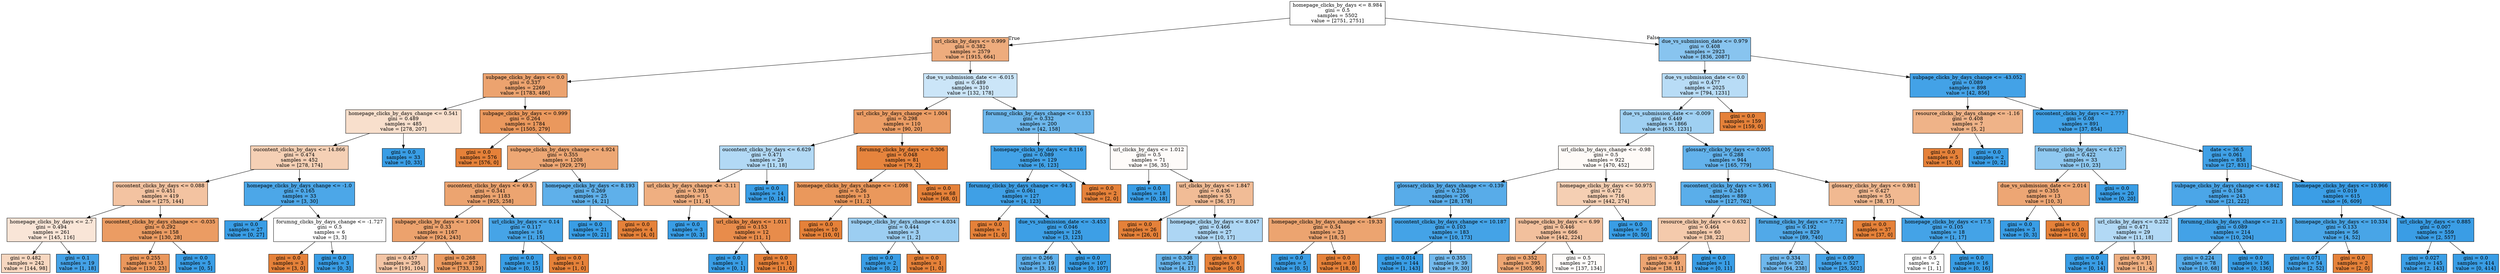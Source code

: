 digraph Tree {
node [shape=box, style="filled", color="black"] ;
0 [label="homepage_clicks_by_days <= 8.984\ngini = 0.5\nsamples = 5502\nvalue = [2751, 2751]", fillcolor="#e5813900"] ;
1 [label="url_clicks_by_days <= 0.999\ngini = 0.382\nsamples = 2579\nvalue = [1915, 664]", fillcolor="#e58139a7"] ;
0 -> 1 [labeldistance=2.5, labelangle=45, headlabel="True"] ;
2 [label="subpage_clicks_by_days <= 0.0\ngini = 0.337\nsamples = 2269\nvalue = [1783, 486]", fillcolor="#e58139b9"] ;
1 -> 2 ;
3 [label="homepage_clicks_by_days_change <= 0.541\ngini = 0.489\nsamples = 485\nvalue = [278, 207]", fillcolor="#e5813941"] ;
2 -> 3 ;
4 [label="oucontent_clicks_by_days <= 14.866\ngini = 0.474\nsamples = 452\nvalue = [278, 174]", fillcolor="#e581395f"] ;
3 -> 4 ;
5 [label="oucontent_clicks_by_days <= 0.088\ngini = 0.451\nsamples = 419\nvalue = [275, 144]", fillcolor="#e5813979"] ;
4 -> 5 ;
6 [label="homepage_clicks_by_days <= 2.7\ngini = 0.494\nsamples = 261\nvalue = [145, 116]", fillcolor="#e5813933"] ;
5 -> 6 ;
7 [label="gini = 0.482\nsamples = 242\nvalue = [144, 98]", fillcolor="#e5813951"] ;
6 -> 7 ;
8 [label="gini = 0.1\nsamples = 19\nvalue = [1, 18]", fillcolor="#399de5f1"] ;
6 -> 8 ;
9 [label="oucontent_clicks_by_days_change <= -0.035\ngini = 0.292\nsamples = 158\nvalue = [130, 28]", fillcolor="#e58139c8"] ;
5 -> 9 ;
10 [label="gini = 0.255\nsamples = 153\nvalue = [130, 23]", fillcolor="#e58139d2"] ;
9 -> 10 ;
11 [label="gini = 0.0\nsamples = 5\nvalue = [0, 5]", fillcolor="#399de5ff"] ;
9 -> 11 ;
12 [label="homepage_clicks_by_days_change <= -1.0\ngini = 0.165\nsamples = 33\nvalue = [3, 30]", fillcolor="#399de5e6"] ;
4 -> 12 ;
13 [label="gini = 0.0\nsamples = 27\nvalue = [0, 27]", fillcolor="#399de5ff"] ;
12 -> 13 ;
14 [label="forumng_clicks_by_days_change <= -1.727\ngini = 0.5\nsamples = 6\nvalue = [3, 3]", fillcolor="#e5813900"] ;
12 -> 14 ;
15 [label="gini = 0.0\nsamples = 3\nvalue = [3, 0]", fillcolor="#e58139ff"] ;
14 -> 15 ;
16 [label="gini = 0.0\nsamples = 3\nvalue = [0, 3]", fillcolor="#399de5ff"] ;
14 -> 16 ;
17 [label="gini = 0.0\nsamples = 33\nvalue = [0, 33]", fillcolor="#399de5ff"] ;
3 -> 17 ;
18 [label="subpage_clicks_by_days <= 0.999\ngini = 0.264\nsamples = 1784\nvalue = [1505, 279]", fillcolor="#e58139d0"] ;
2 -> 18 ;
19 [label="gini = 0.0\nsamples = 576\nvalue = [576, 0]", fillcolor="#e58139ff"] ;
18 -> 19 ;
20 [label="subpage_clicks_by_days_change <= 4.924\ngini = 0.355\nsamples = 1208\nvalue = [929, 279]", fillcolor="#e58139b2"] ;
18 -> 20 ;
21 [label="oucontent_clicks_by_days <= 49.5\ngini = 0.341\nsamples = 1183\nvalue = [925, 258]", fillcolor="#e58139b8"] ;
20 -> 21 ;
22 [label="subpage_clicks_by_days <= 1.004\ngini = 0.33\nsamples = 1167\nvalue = [924, 243]", fillcolor="#e58139bc"] ;
21 -> 22 ;
23 [label="gini = 0.457\nsamples = 295\nvalue = [191, 104]", fillcolor="#e5813974"] ;
22 -> 23 ;
24 [label="gini = 0.268\nsamples = 872\nvalue = [733, 139]", fillcolor="#e58139cf"] ;
22 -> 24 ;
25 [label="url_clicks_by_days <= 0.14\ngini = 0.117\nsamples = 16\nvalue = [1, 15]", fillcolor="#399de5ee"] ;
21 -> 25 ;
26 [label="gini = 0.0\nsamples = 15\nvalue = [0, 15]", fillcolor="#399de5ff"] ;
25 -> 26 ;
27 [label="gini = 0.0\nsamples = 1\nvalue = [1, 0]", fillcolor="#e58139ff"] ;
25 -> 27 ;
28 [label="homepage_clicks_by_days <= 8.193\ngini = 0.269\nsamples = 25\nvalue = [4, 21]", fillcolor="#399de5ce"] ;
20 -> 28 ;
29 [label="gini = 0.0\nsamples = 21\nvalue = [0, 21]", fillcolor="#399de5ff"] ;
28 -> 29 ;
30 [label="gini = 0.0\nsamples = 4\nvalue = [4, 0]", fillcolor="#e58139ff"] ;
28 -> 30 ;
31 [label="due_vs_submission_date <= -6.015\ngini = 0.489\nsamples = 310\nvalue = [132, 178]", fillcolor="#399de542"] ;
1 -> 31 ;
32 [label="url_clicks_by_days_change <= 1.004\ngini = 0.298\nsamples = 110\nvalue = [90, 20]", fillcolor="#e58139c6"] ;
31 -> 32 ;
33 [label="oucontent_clicks_by_days <= 6.629\ngini = 0.471\nsamples = 29\nvalue = [11, 18]", fillcolor="#399de563"] ;
32 -> 33 ;
34 [label="url_clicks_by_days_change <= -3.11\ngini = 0.391\nsamples = 15\nvalue = [11, 4]", fillcolor="#e58139a2"] ;
33 -> 34 ;
35 [label="gini = 0.0\nsamples = 3\nvalue = [0, 3]", fillcolor="#399de5ff"] ;
34 -> 35 ;
36 [label="url_clicks_by_days <= 1.011\ngini = 0.153\nsamples = 12\nvalue = [11, 1]", fillcolor="#e58139e8"] ;
34 -> 36 ;
37 [label="gini = 0.0\nsamples = 1\nvalue = [0, 1]", fillcolor="#399de5ff"] ;
36 -> 37 ;
38 [label="gini = 0.0\nsamples = 11\nvalue = [11, 0]", fillcolor="#e58139ff"] ;
36 -> 38 ;
39 [label="gini = 0.0\nsamples = 14\nvalue = [0, 14]", fillcolor="#399de5ff"] ;
33 -> 39 ;
40 [label="forumng_clicks_by_days <= 0.306\ngini = 0.048\nsamples = 81\nvalue = [79, 2]", fillcolor="#e58139f9"] ;
32 -> 40 ;
41 [label="homepage_clicks_by_days_change <= -1.098\ngini = 0.26\nsamples = 13\nvalue = [11, 2]", fillcolor="#e58139d1"] ;
40 -> 41 ;
42 [label="gini = 0.0\nsamples = 10\nvalue = [10, 0]", fillcolor="#e58139ff"] ;
41 -> 42 ;
43 [label="subpage_clicks_by_days_change <= 4.034\ngini = 0.444\nsamples = 3\nvalue = [1, 2]", fillcolor="#399de57f"] ;
41 -> 43 ;
44 [label="gini = 0.0\nsamples = 2\nvalue = [0, 2]", fillcolor="#399de5ff"] ;
43 -> 44 ;
45 [label="gini = 0.0\nsamples = 1\nvalue = [1, 0]", fillcolor="#e58139ff"] ;
43 -> 45 ;
46 [label="gini = 0.0\nsamples = 68\nvalue = [68, 0]", fillcolor="#e58139ff"] ;
40 -> 46 ;
47 [label="forumng_clicks_by_days_change <= 0.133\ngini = 0.332\nsamples = 200\nvalue = [42, 158]", fillcolor="#399de5bb"] ;
31 -> 47 ;
48 [label="homepage_clicks_by_days <= 8.116\ngini = 0.089\nsamples = 129\nvalue = [6, 123]", fillcolor="#399de5f3"] ;
47 -> 48 ;
49 [label="forumng_clicks_by_days_change <= -94.5\ngini = 0.061\nsamples = 127\nvalue = [4, 123]", fillcolor="#399de5f7"] ;
48 -> 49 ;
50 [label="gini = 0.0\nsamples = 1\nvalue = [1, 0]", fillcolor="#e58139ff"] ;
49 -> 50 ;
51 [label="due_vs_submission_date <= -3.453\ngini = 0.046\nsamples = 126\nvalue = [3, 123]", fillcolor="#399de5f9"] ;
49 -> 51 ;
52 [label="gini = 0.266\nsamples = 19\nvalue = [3, 16]", fillcolor="#399de5cf"] ;
51 -> 52 ;
53 [label="gini = 0.0\nsamples = 107\nvalue = [0, 107]", fillcolor="#399de5ff"] ;
51 -> 53 ;
54 [label="gini = 0.0\nsamples = 2\nvalue = [2, 0]", fillcolor="#e58139ff"] ;
48 -> 54 ;
55 [label="url_clicks_by_days <= 1.012\ngini = 0.5\nsamples = 71\nvalue = [36, 35]", fillcolor="#e5813907"] ;
47 -> 55 ;
56 [label="gini = 0.0\nsamples = 18\nvalue = [0, 18]", fillcolor="#399de5ff"] ;
55 -> 56 ;
57 [label="url_clicks_by_days <= 1.847\ngini = 0.436\nsamples = 53\nvalue = [36, 17]", fillcolor="#e5813987"] ;
55 -> 57 ;
58 [label="gini = 0.0\nsamples = 26\nvalue = [26, 0]", fillcolor="#e58139ff"] ;
57 -> 58 ;
59 [label="homepage_clicks_by_days <= 8.047\ngini = 0.466\nsamples = 27\nvalue = [10, 17]", fillcolor="#399de569"] ;
57 -> 59 ;
60 [label="gini = 0.308\nsamples = 21\nvalue = [4, 17]", fillcolor="#399de5c3"] ;
59 -> 60 ;
61 [label="gini = 0.0\nsamples = 6\nvalue = [6, 0]", fillcolor="#e58139ff"] ;
59 -> 61 ;
62 [label="due_vs_submission_date <= 0.979\ngini = 0.408\nsamples = 2923\nvalue = [836, 2087]", fillcolor="#399de599"] ;
0 -> 62 [labeldistance=2.5, labelangle=-45, headlabel="False"] ;
63 [label="due_vs_submission_date <= 0.0\ngini = 0.477\nsamples = 2025\nvalue = [794, 1231]", fillcolor="#399de55b"] ;
62 -> 63 ;
64 [label="due_vs_submission_date <= -0.009\ngini = 0.449\nsamples = 1866\nvalue = [635, 1231]", fillcolor="#399de57b"] ;
63 -> 64 ;
65 [label="url_clicks_by_days_change <= -0.98\ngini = 0.5\nsamples = 922\nvalue = [470, 452]", fillcolor="#e581390a"] ;
64 -> 65 ;
66 [label="glossary_clicks_by_days_change <= -0.139\ngini = 0.235\nsamples = 206\nvalue = [28, 178]", fillcolor="#399de5d7"] ;
65 -> 66 ;
67 [label="homepage_clicks_by_days_change <= -19.33\ngini = 0.34\nsamples = 23\nvalue = [18, 5]", fillcolor="#e58139b8"] ;
66 -> 67 ;
68 [label="gini = 0.0\nsamples = 5\nvalue = [0, 5]", fillcolor="#399de5ff"] ;
67 -> 68 ;
69 [label="gini = 0.0\nsamples = 18\nvalue = [18, 0]", fillcolor="#e58139ff"] ;
67 -> 69 ;
70 [label="oucontent_clicks_by_days_change <= 10.187\ngini = 0.103\nsamples = 183\nvalue = [10, 173]", fillcolor="#399de5f0"] ;
66 -> 70 ;
71 [label="gini = 0.014\nsamples = 144\nvalue = [1, 143]", fillcolor="#399de5fd"] ;
70 -> 71 ;
72 [label="gini = 0.355\nsamples = 39\nvalue = [9, 30]", fillcolor="#399de5b3"] ;
70 -> 72 ;
73 [label="homepage_clicks_by_days <= 50.975\ngini = 0.472\nsamples = 716\nvalue = [442, 274]", fillcolor="#e5813961"] ;
65 -> 73 ;
74 [label="subpage_clicks_by_days <= 6.99\ngini = 0.446\nsamples = 666\nvalue = [442, 224]", fillcolor="#e581397e"] ;
73 -> 74 ;
75 [label="gini = 0.352\nsamples = 395\nvalue = [305, 90]", fillcolor="#e58139b4"] ;
74 -> 75 ;
76 [label="gini = 0.5\nsamples = 271\nvalue = [137, 134]", fillcolor="#e5813906"] ;
74 -> 76 ;
77 [label="gini = 0.0\nsamples = 50\nvalue = [0, 50]", fillcolor="#399de5ff"] ;
73 -> 77 ;
78 [label="glossary_clicks_by_days <= 0.005\ngini = 0.288\nsamples = 944\nvalue = [165, 779]", fillcolor="#399de5c9"] ;
64 -> 78 ;
79 [label="oucontent_clicks_by_days <= 5.961\ngini = 0.245\nsamples = 889\nvalue = [127, 762]", fillcolor="#399de5d4"] ;
78 -> 79 ;
80 [label="resource_clicks_by_days <= 0.632\ngini = 0.464\nsamples = 60\nvalue = [38, 22]", fillcolor="#e581396b"] ;
79 -> 80 ;
81 [label="gini = 0.348\nsamples = 49\nvalue = [38, 11]", fillcolor="#e58139b5"] ;
80 -> 81 ;
82 [label="gini = 0.0\nsamples = 11\nvalue = [0, 11]", fillcolor="#399de5ff"] ;
80 -> 82 ;
83 [label="forumng_clicks_by_days <= 7.772\ngini = 0.192\nsamples = 829\nvalue = [89, 740]", fillcolor="#399de5e0"] ;
79 -> 83 ;
84 [label="gini = 0.334\nsamples = 302\nvalue = [64, 238]", fillcolor="#399de5ba"] ;
83 -> 84 ;
85 [label="gini = 0.09\nsamples = 527\nvalue = [25, 502]", fillcolor="#399de5f2"] ;
83 -> 85 ;
86 [label="glossary_clicks_by_days <= 0.981\ngini = 0.427\nsamples = 55\nvalue = [38, 17]", fillcolor="#e581398d"] ;
78 -> 86 ;
87 [label="gini = 0.0\nsamples = 37\nvalue = [37, 0]", fillcolor="#e58139ff"] ;
86 -> 87 ;
88 [label="homepage_clicks_by_days <= 17.5\ngini = 0.105\nsamples = 18\nvalue = [1, 17]", fillcolor="#399de5f0"] ;
86 -> 88 ;
89 [label="gini = 0.5\nsamples = 2\nvalue = [1, 1]", fillcolor="#e5813900"] ;
88 -> 89 ;
90 [label="gini = 0.0\nsamples = 16\nvalue = [0, 16]", fillcolor="#399de5ff"] ;
88 -> 90 ;
91 [label="gini = 0.0\nsamples = 159\nvalue = [159, 0]", fillcolor="#e58139ff"] ;
63 -> 91 ;
92 [label="subpage_clicks_by_days_change <= -43.052\ngini = 0.089\nsamples = 898\nvalue = [42, 856]", fillcolor="#399de5f2"] ;
62 -> 92 ;
93 [label="resource_clicks_by_days_change <= -1.16\ngini = 0.408\nsamples = 7\nvalue = [5, 2]", fillcolor="#e5813999"] ;
92 -> 93 ;
94 [label="gini = 0.0\nsamples = 5\nvalue = [5, 0]", fillcolor="#e58139ff"] ;
93 -> 94 ;
95 [label="gini = 0.0\nsamples = 2\nvalue = [0, 2]", fillcolor="#399de5ff"] ;
93 -> 95 ;
96 [label="oucontent_clicks_by_days <= 2.777\ngini = 0.08\nsamples = 891\nvalue = [37, 854]", fillcolor="#399de5f4"] ;
92 -> 96 ;
97 [label="forumng_clicks_by_days <= 6.127\ngini = 0.422\nsamples = 33\nvalue = [10, 23]", fillcolor="#399de590"] ;
96 -> 97 ;
98 [label="due_vs_submission_date <= 2.014\ngini = 0.355\nsamples = 13\nvalue = [10, 3]", fillcolor="#e58139b3"] ;
97 -> 98 ;
99 [label="gini = 0.0\nsamples = 3\nvalue = [0, 3]", fillcolor="#399de5ff"] ;
98 -> 99 ;
100 [label="gini = 0.0\nsamples = 10\nvalue = [10, 0]", fillcolor="#e58139ff"] ;
98 -> 100 ;
101 [label="gini = 0.0\nsamples = 20\nvalue = [0, 20]", fillcolor="#399de5ff"] ;
97 -> 101 ;
102 [label="date <= 36.5\ngini = 0.061\nsamples = 858\nvalue = [27, 831]", fillcolor="#399de5f7"] ;
96 -> 102 ;
103 [label="subpage_clicks_by_days_change <= 4.842\ngini = 0.158\nsamples = 243\nvalue = [21, 222]", fillcolor="#399de5e7"] ;
102 -> 103 ;
104 [label="url_clicks_by_days <= 0.232\ngini = 0.471\nsamples = 29\nvalue = [11, 18]", fillcolor="#399de563"] ;
103 -> 104 ;
105 [label="gini = 0.0\nsamples = 14\nvalue = [0, 14]", fillcolor="#399de5ff"] ;
104 -> 105 ;
106 [label="gini = 0.391\nsamples = 15\nvalue = [11, 4]", fillcolor="#e58139a2"] ;
104 -> 106 ;
107 [label="forumng_clicks_by_days_change <= 21.5\ngini = 0.089\nsamples = 214\nvalue = [10, 204]", fillcolor="#399de5f2"] ;
103 -> 107 ;
108 [label="gini = 0.224\nsamples = 78\nvalue = [10, 68]", fillcolor="#399de5da"] ;
107 -> 108 ;
109 [label="gini = 0.0\nsamples = 136\nvalue = [0, 136]", fillcolor="#399de5ff"] ;
107 -> 109 ;
110 [label="homepage_clicks_by_days <= 10.966\ngini = 0.019\nsamples = 615\nvalue = [6, 609]", fillcolor="#399de5fc"] ;
102 -> 110 ;
111 [label="homepage_clicks_by_days <= 10.334\ngini = 0.133\nsamples = 56\nvalue = [4, 52]", fillcolor="#399de5eb"] ;
110 -> 111 ;
112 [label="gini = 0.071\nsamples = 54\nvalue = [2, 52]", fillcolor="#399de5f5"] ;
111 -> 112 ;
113 [label="gini = 0.0\nsamples = 2\nvalue = [2, 0]", fillcolor="#e58139ff"] ;
111 -> 113 ;
114 [label="url_clicks_by_days <= 0.885\ngini = 0.007\nsamples = 559\nvalue = [2, 557]", fillcolor="#399de5fe"] ;
110 -> 114 ;
115 [label="gini = 0.027\nsamples = 145\nvalue = [2, 143]", fillcolor="#399de5fb"] ;
114 -> 115 ;
116 [label="gini = 0.0\nsamples = 414\nvalue = [0, 414]", fillcolor="#399de5ff"] ;
114 -> 116 ;
}